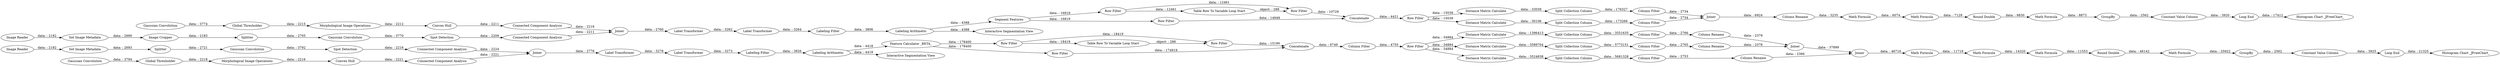 digraph {
	"5416138982113580448_344" [label="Column Rename"]
	"8984868862595565406_302" [label="Spot Detection"]
	"406022443949812960_346" [label="Row Filter"]
	"406022443949812960_304" [label=Splitter]
	"406022443949812960_331" [label="Set Image Metadata"]
	"406022443949812960_336" [label="Row Filter"]
	"7578849748237576844_335" [label="Column Filter"]
	"406022443949812960_341" [label="Constant Value Column"]
	"5416138982113580448_342" [label="Math Formula"]
	"406022443949812960_305" [label="Image Cropper"]
	"4732239724989232410_308" [label="Connected Component Analysis"]
	"406022443949812960_312" [label="Labeling Arithmetic"]
	"4732239724989232410_15" [label="Global Thresholder"]
	"4732239724989232410_319" [label="Morphological Image Operations"]
	"7578849748237576844_42" [label="Split Collection Column"]
	"4732239724989232410_317" [label="Gaussian Convolution"]
	"7578849748237576844_336" [label="Column Filter"]
	"5416138982113580448_345" [label=GroupBy]
	"7578849748237576844_339" [label="Round Double"]
	"8984868862595565406_308" [label="Connected Component Analysis"]
	"8984868862595565406_301" [label="Gaussian Convolution"]
	"7578849748237576844_337" [label=Joiner]
	"7578849748237576844_340" [label=GroupBy]
	"5416138982113580448_348" [label=Joiner]
	"406022443949812960_356" [label="Feature Calculator _BETA_"]
	"4732239724989232410_302" [label="Spot Detection"]
	"406022443949812960_347" [label="Image Reader"]
	"4732239724989232410_301" [label="Gaussian Convolution"]
	"406022443949812960_313" [label="Segment Features"]
	"5416138982113580448_350" [label="Column Filter"]
	"8984868862595565406_26" [label="Label Transformer"]
	"8984868862595565406_317" [label="Gaussian Convolution"]
	"7578849748237576844_344" [label="Column Rename"]
	"7578849748237576844_342" [label="Math Formula"]
	"7578849748237576844_327" [label="Distance Matrix Calculate"]
	"5416138982113580448_354" [label="Math Formula"]
	"406022443949812960_360" [label="Histogram Chart _JFreeChart_"]
	"4732239724989232410_310" [label=Joiner]
	"5416138982113580448_346" [label="Column Filter"]
	"7578849748237576844_7" [label="Split Collection Column"]
	"406022443949812960_357" [label="Constant Value Column"]
	"8984868862595565406_15" [label="Global Thresholder"]
	"406022443949812960_359" [label="Histogram Chart _JFreeChart_"]
	"5416138982113580448_320" [label=Concatenate]
	"5416138982113580448_352" [label="Column Rename"]
	"4732239724989232410_27" [label="Label Transformer"]
	"7578849748237576844_329" [label="Distance Matrix Calculate"]
	"5416138982113580448_343" [label="Math Formula"]
	"4732239724989232410_309" [label="Connected Component Analysis"]
	"406022443949812960_318" [label="Interactive Segmentation View"]
	"5416138982113580448_341" [label="Math Formula"]
	"4732239724989232410_26" [label="Label Transformer"]
	"8984868862595565406_309" [label="Connected Component Analysis"]
	"406022443949812960_352" [label="Row Filter"]
	"406022443949812960_355" [label="Row Filter"]
	"406022443949812960_351" [label="Loop End"]
	"5416138982113580448_340" [label="Column Filter"]
	"5416138982113580448_329" [label="Distance Matrix Calculate"]
	"7578849748237576844_341" [label="Math Formula"]
	"5416138982113580448_328" [label="Row Filter"]
	"5416138982113580448_7" [label="Split Collection Column"]
	"5416138982113580448_347" [label="Round Double"]
	"5416138982113580448_327" [label="Distance Matrix Calculate"]
	"7578849748237576844_320" [label=Concatenate]
	"406022443949812960_349" [label="Table Row To Variable Loop Start"]
	"406022443949812960_338" [label="Loop End"]
	"406022443949812960_2" [label="Image Reader"]
	"5416138982113580448_353" [label="Column Rename"]
	"406022443949812960_335" [label="Table Row To Variable Loop Start"]
	"406022443949812960_354" [label="Set Image Metadata"]
	"5416138982113580448_336" [label="Split Collection Column"]
	"7578849748237576844_343" [label="Math Formula"]
	"8984868862595565406_319" [label="Morphological Image Operations"]
	"8984868862595565406_314" [label="Labeling Filter"]
	"406022443949812960_316" [label="Row Filter"]
	"7578849748237576844_328" [label="Row Filter"]
	"406022443949812960_345" [label=Splitter]
	"4732239724989232410_1" [label="Convex Hull"]
	"4732239724989232410_314" [label="Labeling Filter"]
	"5416138982113580448_335" [label="Distance Matrix Calculate"]
	"8984868862595565406_27" [label="Label Transformer"]
	"5416138982113580448_351" [label=Joiner]
	"8984868862595565406_1" [label="Convex Hull"]
	"5416138982113580448_349" [label="Column Filter"]
	"406022443949812960_315" [label="Row Filter"]
	"8984868862595565406_310" [label=Joiner]
	"406022443949812960_350" [label="Interactive Segmentation View"]
	"406022443949812960_343" [label="Labeling Arithmetic"]
	"5416138982113580448_42" [label="Split Collection Column"]
	"406022443949812960_356" -> "406022443949812960_346" [label="data: : 178400"]
	"7578849748237576844_344" -> "7578849748237576844_341" [label="data: : 3235"]
	"5416138982113580448_320" -> "5416138982113580448_340" [label="data: : 6749"]
	"5416138982113580448_329" -> "5416138982113580448_42" [label="data: : 3589704"]
	"406022443949812960_312" -> "406022443949812960_313" [label="data: : 4388"]
	"5416138982113580448_343" -> "5416138982113580448_354" [label="data: : 14320"]
	"406022443949812960_312" -> "406022443949812960_318" [label="data: : 4388"]
	"7578849748237576844_335" -> "7578849748237576844_337" [label="data: : 2734"]
	"406022443949812960_316" -> "406022443949812960_335" [label="data: : 12461"]
	"4732239724989232410_15" -> "4732239724989232410_319" [label="data: : 2215"]
	"7578849748237576844_339" -> "7578849748237576844_342" [label="data: : 8830"]
	"8984868862595565406_1" -> "8984868862595565406_309" [label="data: : 2221"]
	"406022443949812960_349" -> "406022443949812960_355" [label="object: : 288"]
	"5416138982113580448_327" -> "5416138982113580448_7" [label="data: : 3524838"]
	"5416138982113580448_349" -> "5416138982113580448_344" [label="data: : 2753"]
	"5416138982113580448_340" -> "5416138982113580448_328" [label="data: : 4755"]
	"8984868862595565406_15" -> "8984868862595565406_319" [label="data: : 2218"]
	"406022443949812960_343" -> "406022443949812960_350" [label="data: : 4418"]
	"7578849748237576844_342" -> "7578849748237576844_340" [label="data: : 8873"]
	"4732239724989232410_301" -> "4732239724989232410_15" [label="data: : 3774"]
	"4732239724989232410_308" -> "4732239724989232410_310" [label="data: : 2211"]
	"5416138982113580448_350" -> "5416138982113580448_353" [label="data: : 2766"]
	"5416138982113580448_336" -> "5416138982113580448_350" [label="data: : 3551635"]
	"7578849748237576844_327" -> "7578849748237576844_7" [label="data: : 33039"]
	"5416138982113580448_342" -> "5416138982113580448_345" [label="data: : 25922"]
	"8984868862595565406_317" -> "8984868862595565406_302" [label="data: : 3792"]
	"5416138982113580448_347" -> "5416138982113580448_342" [label="data: : 46142"]
	"406022443949812960_346" -> "406022443949812960_349" [label="data: : 18419"]
	"5416138982113580448_348" -> "5416138982113580448_341" [label="data: : 46716"]
	"406022443949812960_316" -> "406022443949812960_336" [label="data: : 12461"]
	"4732239724989232410_309" -> "4732239724989232410_310" [label="data: : 2216"]
	"406022443949812960_336" -> "7578849748237576844_320" [label="data: : 10729"]
	"7578849748237576844_7" -> "7578849748237576844_335" [label="data: : 176327"]
	"5416138982113580448_42" -> "5416138982113580448_346" [label="data: : 5773151"]
	"4732239724989232410_302" -> "4732239724989232410_308" [label="data: : 2209"]
	"406022443949812960_335" -> "406022443949812960_336" [label="object: : 288"]
	"406022443949812960_338" -> "406022443949812960_359" [label="data: : 17412"]
	"8984868862595565406_26" -> "8984868862595565406_27" [label="data: : 3278"]
	"4732239724989232410_26" -> "4732239724989232410_27" [label="data: : 3262"]
	"7578849748237576844_42" -> "7578849748237576844_336" [label="data: : 173266"]
	"5416138982113580448_335" -> "5416138982113580448_336" [label="data: : 1396413"]
	"8984868862595565406_319" -> "8984868862595565406_1" [label="data: : 2216"]
	"4732239724989232410_314" -> "406022443949812960_312" [label="data: : 3806"]
	"406022443949812960_345" -> "8984868862595565406_317" [label="data: : 2721"]
	"5416138982113580448_351" -> "5416138982113580448_348" [label="data: : 37899"]
	"5416138982113580448_353" -> "5416138982113580448_351" [label="data: : 2379"]
	"406022443949812960_313" -> "406022443949812960_315" [label="data: : 16819"]
	"406022443949812960_356" -> "406022443949812960_352" [label="data: : 178400"]
	"7578849748237576844_337" -> "7578849748237576844_344" [label="data: : 6924"]
	"5416138982113580448_328" -> "5416138982113580448_329" [label="data: : 34884"]
	"7578849748237576844_328" -> "7578849748237576844_327" [label="data: : 15039"]
	"5416138982113580448_354" -> "5416138982113580448_347" [label="data: : 11553"]
	"7578849748237576844_340" -> "406022443949812960_357" [label="data: : 2562"]
	"406022443949812960_305" -> "406022443949812960_304" [label="data: : 2183"]
	"406022443949812960_313" -> "406022443949812960_316" [label="data: : 16819"]
	"4732239724989232410_27" -> "4732239724989232410_314" [label="data: : 3264"]
	"4732239724989232410_310" -> "4732239724989232410_26" [label="data: : 2760"]
	"5416138982113580448_328" -> "5416138982113580448_335" [label="data: : 34884"]
	"406022443949812960_352" -> "5416138982113580448_320" [label="data: : 174919"]
	"406022443949812960_354" -> "406022443949812960_345" [label="data: : 2693"]
	"406022443949812960_357" -> "406022443949812960_338" [label="data: : 3920"]
	"4732239724989232410_1" -> "4732239724989232410_309" [label="data: : 2211"]
	"8984868862595565406_301" -> "8984868862595565406_15" [label="data: : 3794"]
	"5416138982113580448_344" -> "5416138982113580448_348" [label="data: : 2366"]
	"7578849748237576844_343" -> "7578849748237576844_339" [label="data: : 7129"]
	"7578849748237576844_341" -> "7578849748237576844_343" [label="data: : 6074"]
	"406022443949812960_2" -> "406022443949812960_331" [label="data: : 2182"]
	"7578849748237576844_329" -> "7578849748237576844_42" [label="data: : 30106"]
	"7578849748237576844_328" -> "7578849748237576844_329" [label="data: : 15039"]
	"406022443949812960_346" -> "406022443949812960_355" [label="data: : 18419"]
	"8984868862595565406_27" -> "8984868862595565406_314" [label="data: : 3273"]
	"406022443949812960_351" -> "406022443949812960_360" [label="data: : 21325"]
	"7578849748237576844_336" -> "7578849748237576844_337" [label="data: : 2734"]
	"8984868862595565406_308" -> "8984868862595565406_310" [label="data: : 2224"]
	"5416138982113580448_346" -> "5416138982113580448_352" [label="data: : 2765"]
	"406022443949812960_343" -> "406022443949812960_356" [label="data: : 4418"]
	"5416138982113580448_328" -> "5416138982113580448_327" [label="data: : 34884"]
	"8984868862595565406_314" -> "406022443949812960_343" [label="data: : 3826"]
	"4732239724989232410_317" -> "4732239724989232410_302" [label="data: : 3770"]
	"5416138982113580448_7" -> "5416138982113580448_349" [label="data: : 5681328"]
	"8984868862595565406_309" -> "8984868862595565406_310" [label="data: : 2221"]
	"8984868862595565406_310" -> "8984868862595565406_26" [label="data: : 2776"]
	"406022443949812960_331" -> "406022443949812960_305" [label="data: : 2690"]
	"5416138982113580448_352" -> "5416138982113580448_351" [label="data: : 2378"]
	"406022443949812960_315" -> "7578849748237576844_320" [label="data: : 14949"]
	"406022443949812960_341" -> "406022443949812960_351" [label="data: : 3925"]
	"406022443949812960_304" -> "4732239724989232410_317" [label="data: : 2705"]
	"8984868862595565406_302" -> "8984868862595565406_308" [label="data: : 2216"]
	"406022443949812960_347" -> "406022443949812960_354" [label="data: : 2182"]
	"5416138982113580448_345" -> "406022443949812960_341" [label="data: : 2562"]
	"5416138982113580448_341" -> "5416138982113580448_343" [label="data: : 11719"]
	"4732239724989232410_319" -> "4732239724989232410_1" [label="data: : 2212"]
	"406022443949812960_355" -> "5416138982113580448_320" [label="data: : 15190"]
	"7578849748237576844_320" -> "7578849748237576844_328" [label="data: : 4421"]
	rankdir=LR
}
